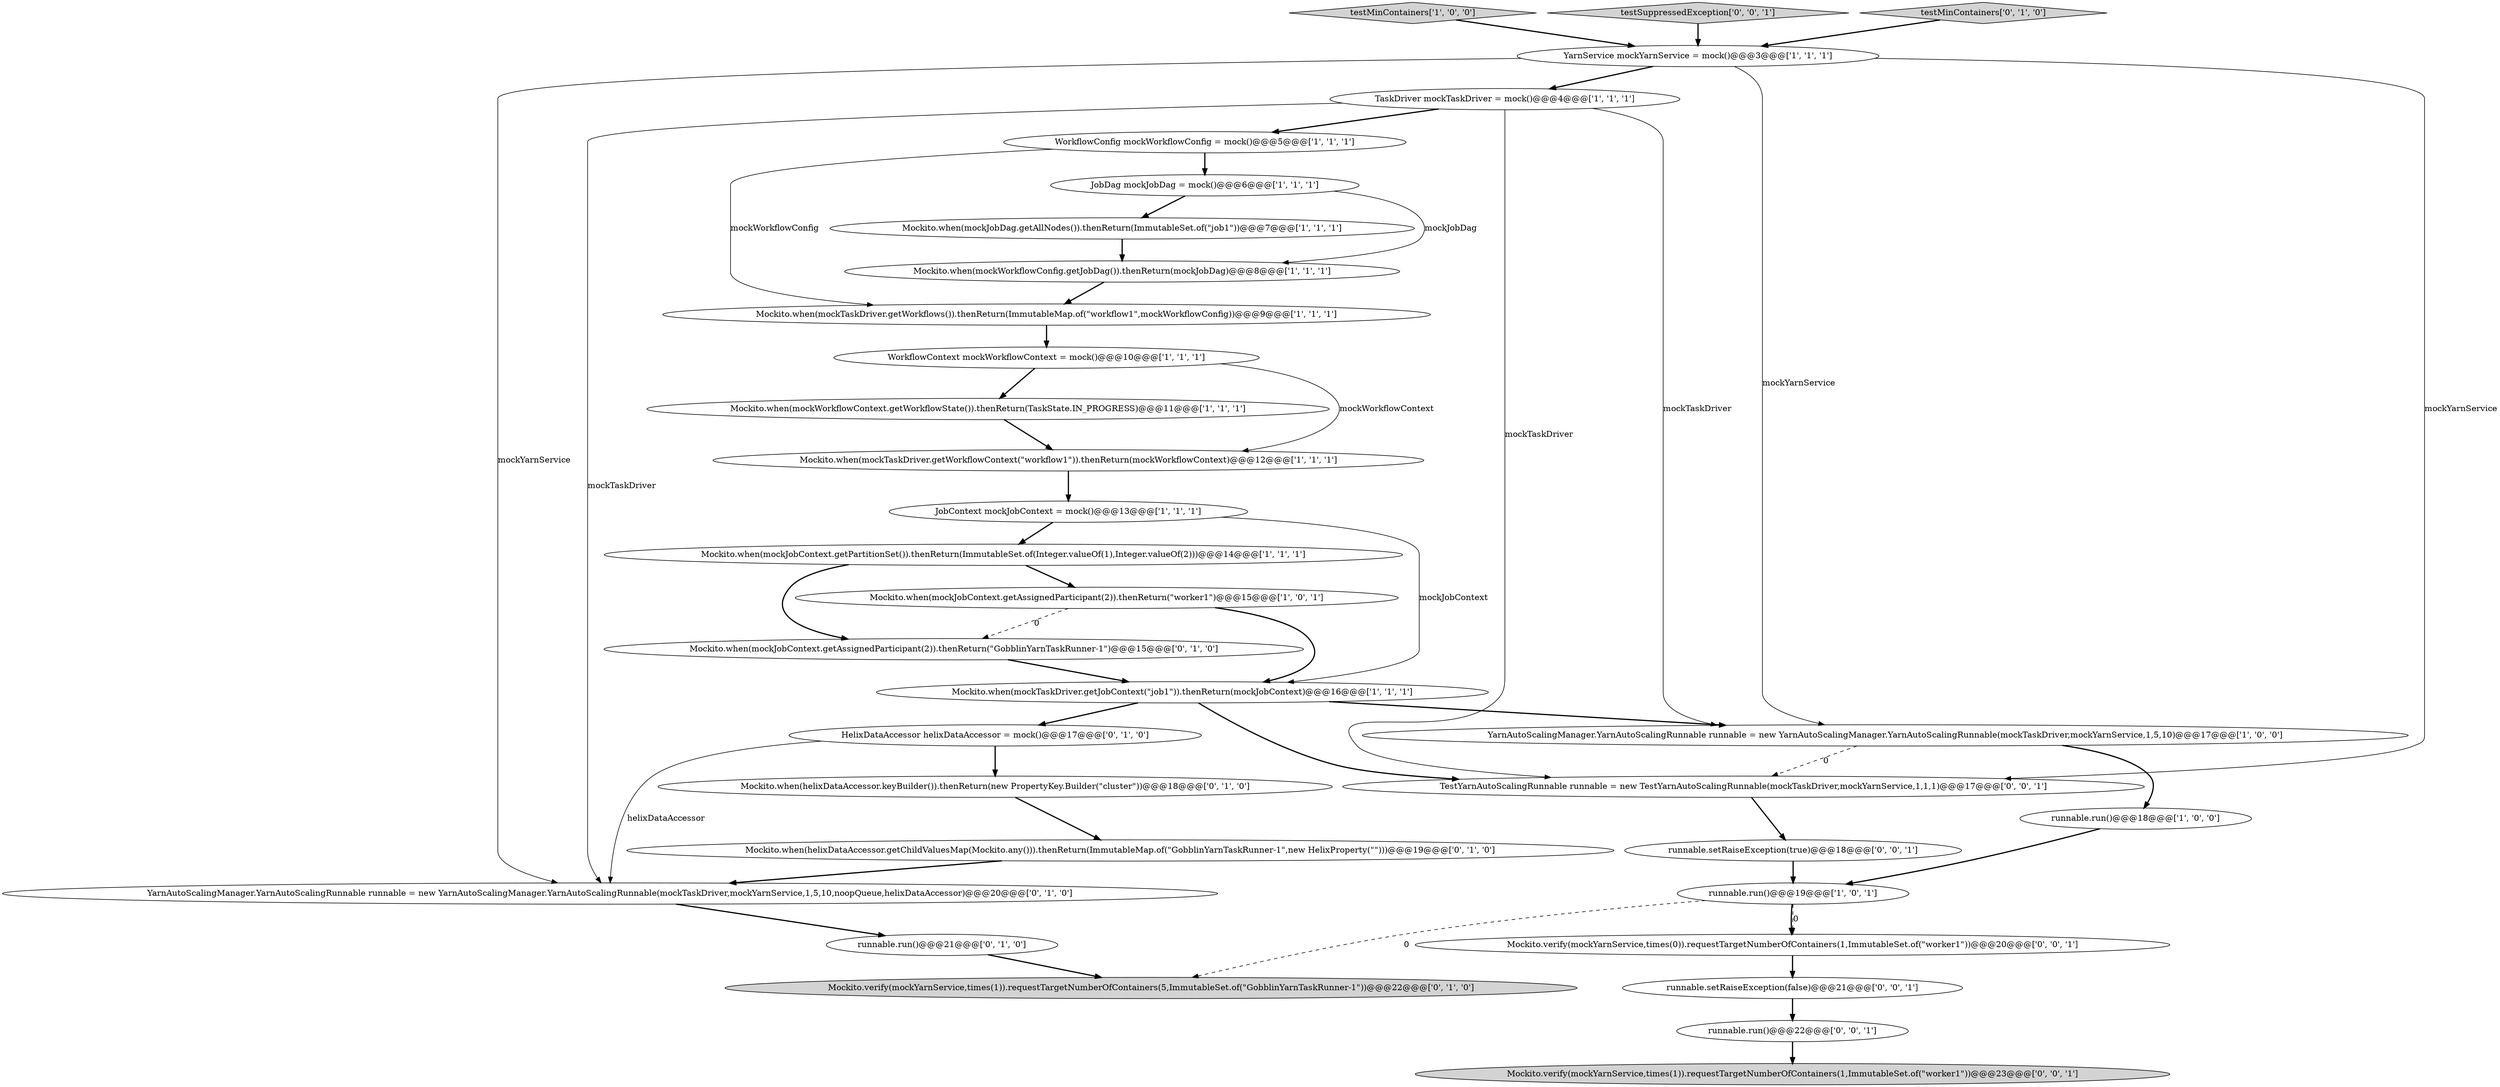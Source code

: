 digraph {
26 [style = filled, label = "Mockito.verify(mockYarnService,times(1)).requestTargetNumberOfContainers(1,ImmutableSet.of(\"worker1\"))@@@23@@@['0', '0', '1']", fillcolor = lightgray, shape = ellipse image = "AAA0AAABBB3BBB"];
12 [style = filled, label = "JobContext mockJobContext = mock()@@@13@@@['1', '1', '1']", fillcolor = white, shape = ellipse image = "AAA0AAABBB1BBB"];
9 [style = filled, label = "runnable.run()@@@18@@@['1', '0', '0']", fillcolor = white, shape = ellipse image = "AAA0AAABBB1BBB"];
0 [style = filled, label = "testMinContainers['1', '0', '0']", fillcolor = lightgray, shape = diamond image = "AAA0AAABBB1BBB"];
4 [style = filled, label = "YarnAutoScalingManager.YarnAutoScalingRunnable runnable = new YarnAutoScalingManager.YarnAutoScalingRunnable(mockTaskDriver,mockYarnService,1,5,10)@@@17@@@['1', '0', '0']", fillcolor = white, shape = ellipse image = "AAA0AAABBB1BBB"];
22 [style = filled, label = "Mockito.when(helixDataAccessor.keyBuilder()).thenReturn(new PropertyKey.Builder(\"cluster\"))@@@18@@@['0', '1', '0']", fillcolor = white, shape = ellipse image = "AAA1AAABBB2BBB"];
30 [style = filled, label = "runnable.setRaiseException(true)@@@18@@@['0', '0', '1']", fillcolor = white, shape = ellipse image = "AAA0AAABBB3BBB"];
14 [style = filled, label = "Mockito.when(mockJobContext.getPartitionSet()).thenReturn(ImmutableSet.of(Integer.valueOf(1),Integer.valueOf(2)))@@@14@@@['1', '1', '1']", fillcolor = white, shape = ellipse image = "AAA0AAABBB1BBB"];
27 [style = filled, label = "Mockito.verify(mockYarnService,times(0)).requestTargetNumberOfContainers(1,ImmutableSet.of(\"worker1\"))@@@20@@@['0', '0', '1']", fillcolor = white, shape = ellipse image = "AAA0AAABBB3BBB"];
6 [style = filled, label = "Mockito.when(mockTaskDriver.getJobContext(\"job1\")).thenReturn(mockJobContext)@@@16@@@['1', '1', '1']", fillcolor = white, shape = ellipse image = "AAA0AAABBB1BBB"];
24 [style = filled, label = "Mockito.verify(mockYarnService,times(1)).requestTargetNumberOfContainers(5,ImmutableSet.of(\"GobblinYarnTaskRunner-1\"))@@@22@@@['0', '1', '0']", fillcolor = lightgray, shape = ellipse image = "AAA1AAABBB2BBB"];
5 [style = filled, label = "runnable.run()@@@19@@@['1', '0', '1']", fillcolor = white, shape = ellipse image = "AAA0AAABBB1BBB"];
23 [style = filled, label = "HelixDataAccessor helixDataAccessor = mock()@@@17@@@['0', '1', '0']", fillcolor = white, shape = ellipse image = "AAA0AAABBB2BBB"];
13 [style = filled, label = "Mockito.when(mockJobDag.getAllNodes()).thenReturn(ImmutableSet.of(\"job1\"))@@@7@@@['1', '1', '1']", fillcolor = white, shape = ellipse image = "AAA0AAABBB1BBB"];
16 [style = filled, label = "YarnService mockYarnService = mock()@@@3@@@['1', '1', '1']", fillcolor = white, shape = ellipse image = "AAA0AAABBB1BBB"];
25 [style = filled, label = "YarnAutoScalingManager.YarnAutoScalingRunnable runnable = new YarnAutoScalingManager.YarnAutoScalingRunnable(mockTaskDriver,mockYarnService,1,5,10,noopQueue,helixDataAccessor)@@@20@@@['0', '1', '0']", fillcolor = white, shape = ellipse image = "AAA1AAABBB2BBB"];
18 [style = filled, label = "runnable.run()@@@21@@@['0', '1', '0']", fillcolor = white, shape = ellipse image = "AAA0AAABBB2BBB"];
21 [style = filled, label = "Mockito.when(mockJobContext.getAssignedParticipant(2)).thenReturn(\"GobblinYarnTaskRunner-1\")@@@15@@@['0', '1', '0']", fillcolor = white, shape = ellipse image = "AAA1AAABBB2BBB"];
17 [style = filled, label = "Mockito.when(mockTaskDriver.getWorkflows()).thenReturn(ImmutableMap.of(\"workflow1\",mockWorkflowConfig))@@@9@@@['1', '1', '1']", fillcolor = white, shape = ellipse image = "AAA0AAABBB1BBB"];
20 [style = filled, label = "Mockito.when(helixDataAccessor.getChildValuesMap(Mockito.any())).thenReturn(ImmutableMap.of(\"GobblinYarnTaskRunner-1\",new HelixProperty(\"\")))@@@19@@@['0', '1', '0']", fillcolor = white, shape = ellipse image = "AAA1AAABBB2BBB"];
2 [style = filled, label = "Mockito.when(mockJobContext.getAssignedParticipant(2)).thenReturn(\"worker1\")@@@15@@@['1', '0', '1']", fillcolor = white, shape = ellipse image = "AAA0AAABBB1BBB"];
7 [style = filled, label = "Mockito.when(mockWorkflowConfig.getJobDag()).thenReturn(mockJobDag)@@@8@@@['1', '1', '1']", fillcolor = white, shape = ellipse image = "AAA0AAABBB1BBB"];
3 [style = filled, label = "JobDag mockJobDag = mock()@@@6@@@['1', '1', '1']", fillcolor = white, shape = ellipse image = "AAA0AAABBB1BBB"];
11 [style = filled, label = "TaskDriver mockTaskDriver = mock()@@@4@@@['1', '1', '1']", fillcolor = white, shape = ellipse image = "AAA0AAABBB1BBB"];
28 [style = filled, label = "runnable.setRaiseException(false)@@@21@@@['0', '0', '1']", fillcolor = white, shape = ellipse image = "AAA0AAABBB3BBB"];
31 [style = filled, label = "TestYarnAutoScalingRunnable runnable = new TestYarnAutoScalingRunnable(mockTaskDriver,mockYarnService,1,1,1)@@@17@@@['0', '0', '1']", fillcolor = white, shape = ellipse image = "AAA0AAABBB3BBB"];
1 [style = filled, label = "WorkflowContext mockWorkflowContext = mock()@@@10@@@['1', '1', '1']", fillcolor = white, shape = ellipse image = "AAA0AAABBB1BBB"];
15 [style = filled, label = "Mockito.when(mockWorkflowContext.getWorkflowState()).thenReturn(TaskState.IN_PROGRESS)@@@11@@@['1', '1', '1']", fillcolor = white, shape = ellipse image = "AAA0AAABBB1BBB"];
10 [style = filled, label = "WorkflowConfig mockWorkflowConfig = mock()@@@5@@@['1', '1', '1']", fillcolor = white, shape = ellipse image = "AAA0AAABBB1BBB"];
8 [style = filled, label = "Mockito.when(mockTaskDriver.getWorkflowContext(\"workflow1\")).thenReturn(mockWorkflowContext)@@@12@@@['1', '1', '1']", fillcolor = white, shape = ellipse image = "AAA0AAABBB1BBB"];
32 [style = filled, label = "testSuppressedException['0', '0', '1']", fillcolor = lightgray, shape = diamond image = "AAA0AAABBB3BBB"];
19 [style = filled, label = "testMinContainers['0', '1', '0']", fillcolor = lightgray, shape = diamond image = "AAA0AAABBB2BBB"];
29 [style = filled, label = "runnable.run()@@@22@@@['0', '0', '1']", fillcolor = white, shape = ellipse image = "AAA0AAABBB3BBB"];
4->31 [style = dashed, label="0"];
23->22 [style = bold, label=""];
16->25 [style = solid, label="mockYarnService"];
13->7 [style = bold, label=""];
5->24 [style = dashed, label="0"];
6->4 [style = bold, label=""];
8->12 [style = bold, label=""];
27->28 [style = bold, label=""];
14->21 [style = bold, label=""];
18->24 [style = bold, label=""];
12->14 [style = bold, label=""];
16->4 [style = solid, label="mockYarnService"];
5->27 [style = dashed, label="0"];
22->20 [style = bold, label=""];
25->18 [style = bold, label=""];
11->4 [style = solid, label="mockTaskDriver"];
11->25 [style = solid, label="mockTaskDriver"];
3->13 [style = bold, label=""];
10->3 [style = bold, label=""];
23->25 [style = solid, label="helixDataAccessor"];
20->25 [style = bold, label=""];
19->16 [style = bold, label=""];
12->6 [style = solid, label="mockJobContext"];
11->10 [style = bold, label=""];
6->31 [style = bold, label=""];
4->9 [style = bold, label=""];
30->5 [style = bold, label=""];
16->31 [style = solid, label="mockYarnService"];
5->27 [style = bold, label=""];
1->8 [style = solid, label="mockWorkflowContext"];
3->7 [style = solid, label="mockJobDag"];
1->15 [style = bold, label=""];
32->16 [style = bold, label=""];
10->17 [style = solid, label="mockWorkflowConfig"];
7->17 [style = bold, label=""];
14->2 [style = bold, label=""];
2->6 [style = bold, label=""];
2->21 [style = dashed, label="0"];
31->30 [style = bold, label=""];
6->23 [style = bold, label=""];
16->11 [style = bold, label=""];
15->8 [style = bold, label=""];
9->5 [style = bold, label=""];
21->6 [style = bold, label=""];
11->31 [style = solid, label="mockTaskDriver"];
28->29 [style = bold, label=""];
17->1 [style = bold, label=""];
29->26 [style = bold, label=""];
0->16 [style = bold, label=""];
}
